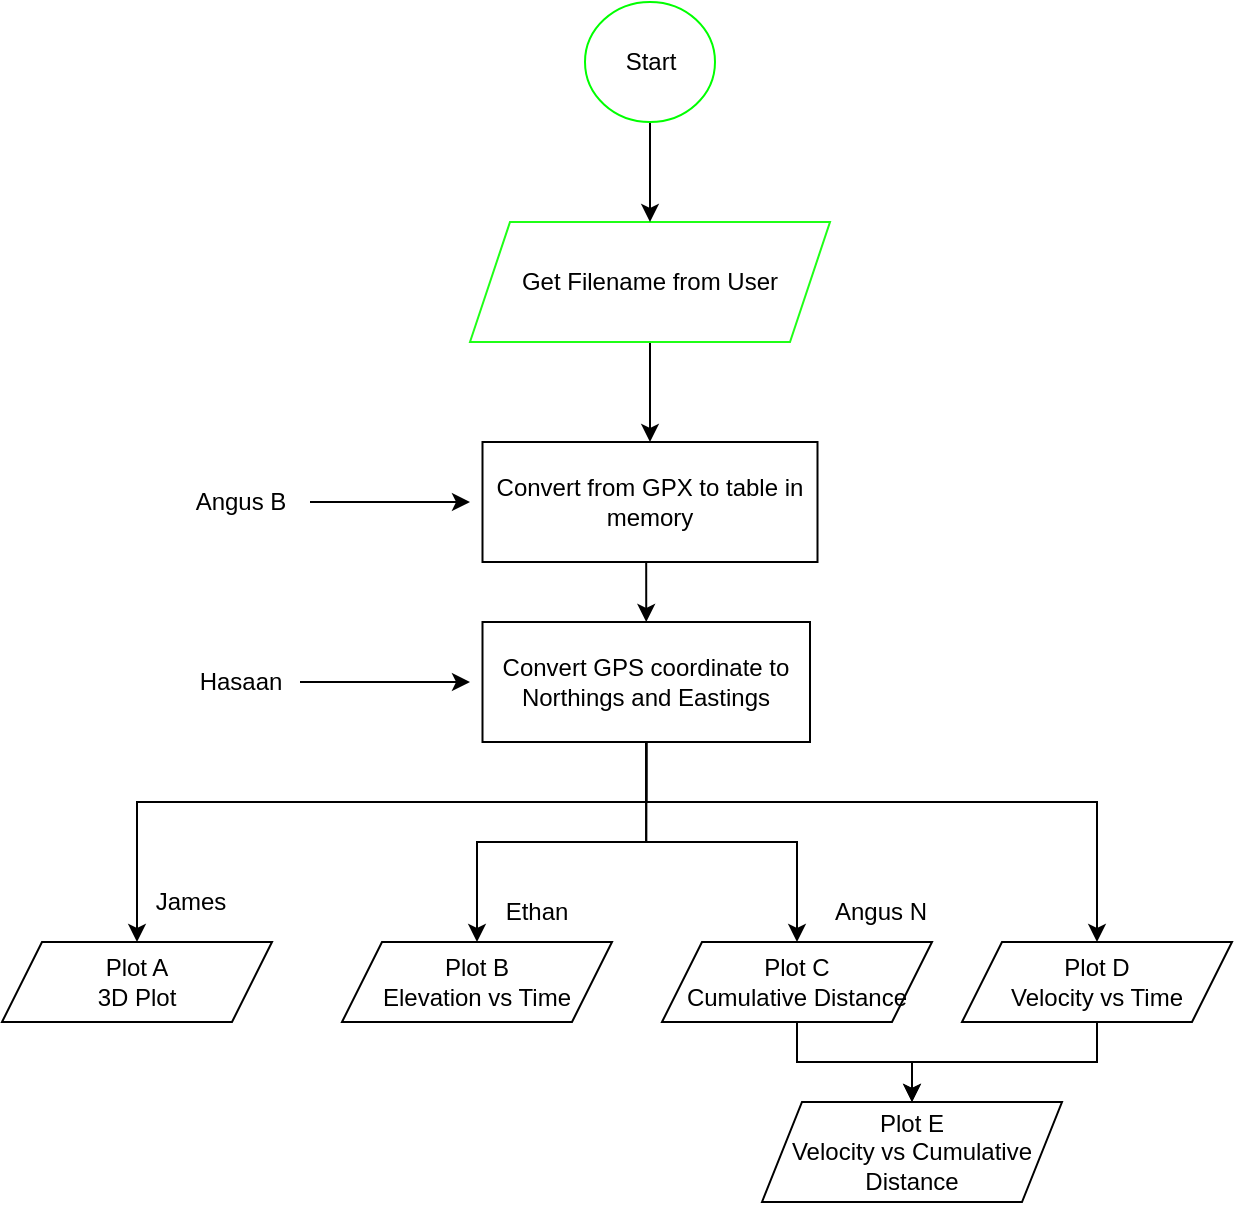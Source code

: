<mxfile version="20.3.7" type="github">
  <diagram id="F6A8YvB1YXeBxUqBMwWJ" name="Page-1">
    <mxGraphModel dx="1038" dy="489" grid="1" gridSize="10" guides="1" tooltips="1" connect="1" arrows="1" fold="1" page="1" pageScale="1" pageWidth="827" pageHeight="1169" math="0" shadow="0">
      <root>
        <mxCell id="0" />
        <mxCell id="1" parent="0" />
        <mxCell id="xrhhJrtV2kITuw0rK8y6-9" style="edgeStyle=orthogonalEdgeStyle;rounded=0;orthogonalLoop=1;jettySize=auto;html=1;exitX=0.5;exitY=1;exitDx=0;exitDy=0;entryX=0.5;entryY=0;entryDx=0;entryDy=0;" edge="1" parent="1" source="xrhhJrtV2kITuw0rK8y6-3" target="xrhhJrtV2kITuw0rK8y6-8">
          <mxGeometry relative="1" as="geometry" />
        </mxCell>
        <mxCell id="xrhhJrtV2kITuw0rK8y6-3" value="Get Filename from User" style="shape=parallelogram;perimeter=parallelogramPerimeter;whiteSpace=wrap;html=1;fixedSize=1;strokeColor=#1FFF17;" vertex="1" parent="1">
          <mxGeometry x="340" y="120" width="180" height="60" as="geometry" />
        </mxCell>
        <mxCell id="xrhhJrtV2kITuw0rK8y6-7" style="edgeStyle=orthogonalEdgeStyle;rounded=0;orthogonalLoop=1;jettySize=auto;html=1;exitX=0.5;exitY=1;exitDx=0;exitDy=0;entryX=0.5;entryY=0;entryDx=0;entryDy=0;" edge="1" parent="1" source="xrhhJrtV2kITuw0rK8y6-5" target="xrhhJrtV2kITuw0rK8y6-3">
          <mxGeometry relative="1" as="geometry" />
        </mxCell>
        <mxCell id="xrhhJrtV2kITuw0rK8y6-5" value="Start" style="ellipse;whiteSpace=wrap;html=1;strokeColor=#00FF00;" vertex="1" parent="1">
          <mxGeometry x="397.5" y="10" width="65" height="60" as="geometry" />
        </mxCell>
        <mxCell id="xrhhJrtV2kITuw0rK8y6-11" style="edgeStyle=orthogonalEdgeStyle;rounded=0;orthogonalLoop=1;jettySize=auto;html=1;exitX=0.5;exitY=1;exitDx=0;exitDy=0;entryX=0.5;entryY=0;entryDx=0;entryDy=0;" edge="1" parent="1" source="xrhhJrtV2kITuw0rK8y6-8" target="xrhhJrtV2kITuw0rK8y6-10">
          <mxGeometry relative="1" as="geometry" />
        </mxCell>
        <mxCell id="xrhhJrtV2kITuw0rK8y6-8" value="Convert from GPX to table in memory" style="rounded=0;whiteSpace=wrap;html=1;" vertex="1" parent="1">
          <mxGeometry x="346.25" y="230" width="167.5" height="60" as="geometry" />
        </mxCell>
        <mxCell id="xrhhJrtV2kITuw0rK8y6-25" style="edgeStyle=orthogonalEdgeStyle;rounded=0;orthogonalLoop=1;jettySize=auto;html=1;entryX=0.5;entryY=0;entryDx=0;entryDy=0;" edge="1" parent="1" source="xrhhJrtV2kITuw0rK8y6-10" target="xrhhJrtV2kITuw0rK8y6-18">
          <mxGeometry relative="1" as="geometry">
            <Array as="points">
              <mxPoint x="428" y="410" />
              <mxPoint x="174" y="410" />
            </Array>
          </mxGeometry>
        </mxCell>
        <mxCell id="xrhhJrtV2kITuw0rK8y6-26" style="edgeStyle=orthogonalEdgeStyle;rounded=0;orthogonalLoop=1;jettySize=auto;html=1;exitX=0.5;exitY=1;exitDx=0;exitDy=0;entryX=0.5;entryY=0;entryDx=0;entryDy=0;" edge="1" parent="1" source="xrhhJrtV2kITuw0rK8y6-10" target="xrhhJrtV2kITuw0rK8y6-19">
          <mxGeometry relative="1" as="geometry" />
        </mxCell>
        <mxCell id="xrhhJrtV2kITuw0rK8y6-27" style="edgeStyle=orthogonalEdgeStyle;rounded=0;orthogonalLoop=1;jettySize=auto;html=1;exitX=0.5;exitY=1;exitDx=0;exitDy=0;entryX=0.5;entryY=0;entryDx=0;entryDy=0;" edge="1" parent="1" source="xrhhJrtV2kITuw0rK8y6-10" target="xrhhJrtV2kITuw0rK8y6-20">
          <mxGeometry relative="1" as="geometry" />
        </mxCell>
        <mxCell id="xrhhJrtV2kITuw0rK8y6-28" style="edgeStyle=orthogonalEdgeStyle;rounded=0;orthogonalLoop=1;jettySize=auto;html=1;exitX=0.5;exitY=1;exitDx=0;exitDy=0;entryX=0.5;entryY=0;entryDx=0;entryDy=0;" edge="1" parent="1" source="xrhhJrtV2kITuw0rK8y6-10" target="xrhhJrtV2kITuw0rK8y6-21">
          <mxGeometry relative="1" as="geometry">
            <Array as="points">
              <mxPoint x="428" y="410" />
              <mxPoint x="654" y="410" />
            </Array>
          </mxGeometry>
        </mxCell>
        <mxCell id="xrhhJrtV2kITuw0rK8y6-10" value="Convert GPS coordinate to Northings and Eastings" style="rounded=0;whiteSpace=wrap;html=1;" vertex="1" parent="1">
          <mxGeometry x="346.25" y="320" width="163.75" height="60" as="geometry" />
        </mxCell>
        <mxCell id="xrhhJrtV2kITuw0rK8y6-15" style="edgeStyle=orthogonalEdgeStyle;rounded=0;orthogonalLoop=1;jettySize=auto;html=1;" edge="1" parent="1" source="xrhhJrtV2kITuw0rK8y6-14">
          <mxGeometry relative="1" as="geometry">
            <mxPoint x="340" y="260" as="targetPoint" />
          </mxGeometry>
        </mxCell>
        <mxCell id="xrhhJrtV2kITuw0rK8y6-14" value="Angus B" style="text;html=1;align=center;verticalAlign=middle;resizable=0;points=[];autosize=1;strokeColor=none;fillColor=none;" vertex="1" parent="1">
          <mxGeometry x="190" y="245" width="70" height="30" as="geometry" />
        </mxCell>
        <mxCell id="xrhhJrtV2kITuw0rK8y6-17" style="edgeStyle=orthogonalEdgeStyle;rounded=0;orthogonalLoop=1;jettySize=auto;html=1;" edge="1" parent="1" source="xrhhJrtV2kITuw0rK8y6-16">
          <mxGeometry relative="1" as="geometry">
            <mxPoint x="340" y="350" as="targetPoint" />
          </mxGeometry>
        </mxCell>
        <mxCell id="xrhhJrtV2kITuw0rK8y6-16" value="Hasaan" style="text;html=1;align=center;verticalAlign=middle;resizable=0;points=[];autosize=1;strokeColor=none;fillColor=none;" vertex="1" parent="1">
          <mxGeometry x="195" y="335" width="60" height="30" as="geometry" />
        </mxCell>
        <mxCell id="xrhhJrtV2kITuw0rK8y6-18" value="Plot A&lt;br&gt;3D Plot" style="shape=parallelogram;perimeter=parallelogramPerimeter;whiteSpace=wrap;html=1;fixedSize=1;strokeColor=#000000;" vertex="1" parent="1">
          <mxGeometry x="106" y="480" width="135" height="40" as="geometry" />
        </mxCell>
        <mxCell id="xrhhJrtV2kITuw0rK8y6-19" value="Plot B&lt;br&gt;Elevation vs Time" style="shape=parallelogram;perimeter=parallelogramPerimeter;whiteSpace=wrap;html=1;fixedSize=1;strokeColor=#000000;" vertex="1" parent="1">
          <mxGeometry x="276" y="480" width="135" height="40" as="geometry" />
        </mxCell>
        <mxCell id="xrhhJrtV2kITuw0rK8y6-23" style="edgeStyle=orthogonalEdgeStyle;rounded=0;orthogonalLoop=1;jettySize=auto;html=1;entryX=0.5;entryY=0;entryDx=0;entryDy=0;" edge="1" parent="1" source="xrhhJrtV2kITuw0rK8y6-20" target="xrhhJrtV2kITuw0rK8y6-22">
          <mxGeometry relative="1" as="geometry" />
        </mxCell>
        <mxCell id="xrhhJrtV2kITuw0rK8y6-20" value="Plot C&lt;br&gt;Cumulative Distance" style="shape=parallelogram;perimeter=parallelogramPerimeter;whiteSpace=wrap;html=1;fixedSize=1;strokeColor=#000000;" vertex="1" parent="1">
          <mxGeometry x="436" y="480" width="135" height="40" as="geometry" />
        </mxCell>
        <mxCell id="xrhhJrtV2kITuw0rK8y6-24" style="edgeStyle=orthogonalEdgeStyle;rounded=0;orthogonalLoop=1;jettySize=auto;html=1;" edge="1" parent="1" source="xrhhJrtV2kITuw0rK8y6-21" target="xrhhJrtV2kITuw0rK8y6-22">
          <mxGeometry relative="1" as="geometry" />
        </mxCell>
        <mxCell id="xrhhJrtV2kITuw0rK8y6-21" value="Plot D&lt;br&gt;Velocity vs Time" style="shape=parallelogram;perimeter=parallelogramPerimeter;whiteSpace=wrap;html=1;fixedSize=1;strokeColor=#000000;" vertex="1" parent="1">
          <mxGeometry x="586" y="480" width="135" height="40" as="geometry" />
        </mxCell>
        <mxCell id="xrhhJrtV2kITuw0rK8y6-22" value="Plot E&lt;br&gt;Velocity vs Cumulative Distance" style="shape=parallelogram;perimeter=parallelogramPerimeter;whiteSpace=wrap;html=1;fixedSize=1;strokeColor=#000000;" vertex="1" parent="1">
          <mxGeometry x="486" y="560" width="150" height="50" as="geometry" />
        </mxCell>
        <mxCell id="xrhhJrtV2kITuw0rK8y6-29" value="James" style="text;html=1;align=center;verticalAlign=middle;resizable=0;points=[];autosize=1;strokeColor=none;fillColor=none;" vertex="1" parent="1">
          <mxGeometry x="170" y="445" width="60" height="30" as="geometry" />
        </mxCell>
        <mxCell id="xrhhJrtV2kITuw0rK8y6-30" value="Ethan" style="text;html=1;align=center;verticalAlign=middle;resizable=0;points=[];autosize=1;strokeColor=none;fillColor=none;" vertex="1" parent="1">
          <mxGeometry x="347.5" y="450" width="50" height="30" as="geometry" />
        </mxCell>
        <mxCell id="xrhhJrtV2kITuw0rK8y6-31" value="Angus N" style="text;html=1;align=center;verticalAlign=middle;resizable=0;points=[];autosize=1;strokeColor=none;fillColor=none;" vertex="1" parent="1">
          <mxGeometry x="510" y="450" width="70" height="30" as="geometry" />
        </mxCell>
      </root>
    </mxGraphModel>
  </diagram>
</mxfile>
